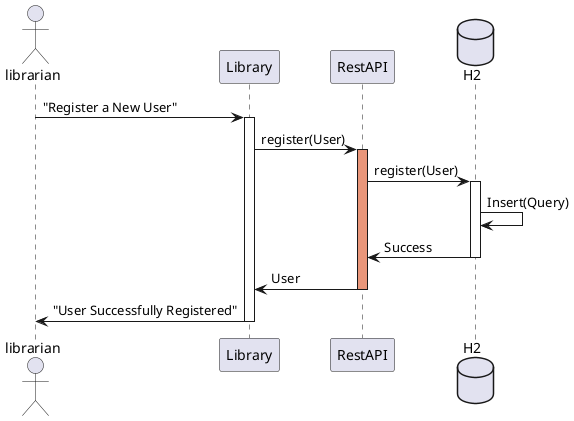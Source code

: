 'plantuml
'ctrl + d
'Extension Plant UML
@startuml

actor librarian

participant Library
participant RestAPI

database H2

librarian -> Library: "Register a New User"
activate Library

Library -> RestAPI:register(User)

activate RestAPI #DarkSalmon

RestAPI -> H2:register(User)
activate H2
H2 -> H2:Insert(Query)

H2 -> RestAPI:Success
deactivate H2

RestAPI -> Library:User
deactivate RestAPI

Library -> librarian: "User Successfully Registered"
deactivate Library

@enduml


